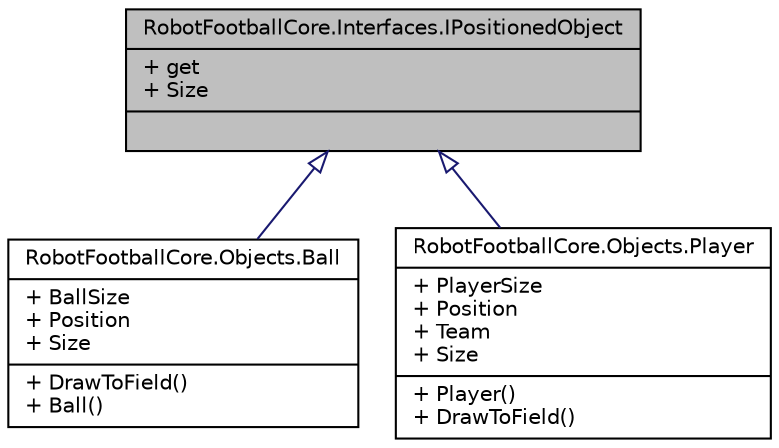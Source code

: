 digraph G
{
  edge [fontname="Helvetica",fontsize="10",labelfontname="Helvetica",labelfontsize="10"];
  node [fontname="Helvetica",fontsize="10",shape=record];
  Node1 [label="{RobotFootballCore.Interfaces.IPositionedObject\n|+ get\l+ Size\l|}",height=0.2,width=0.4,color="black", fillcolor="grey75", style="filled" fontcolor="black"];
  Node1 -> Node2 [dir="back",color="midnightblue",fontsize="10",style="solid",arrowtail="onormal",fontname="Helvetica"];
  Node2 [label="{RobotFootballCore.Objects.Ball\n|+ BallSize\l+ Position\l+ Size\l|+ DrawToField()\l+ Ball()\l}",height=0.2,width=0.4,color="black", fillcolor="white", style="filled",URL="$class_robot_football_core_1_1_objects_1_1_ball.html"];
  Node1 -> Node3 [dir="back",color="midnightblue",fontsize="10",style="solid",arrowtail="onormal",fontname="Helvetica"];
  Node3 [label="{RobotFootballCore.Objects.Player\n|+ PlayerSize\l+ Position\l+ Team\l+ Size\l|+ Player()\l+ DrawToField()\l}",height=0.2,width=0.4,color="black", fillcolor="white", style="filled",URL="$class_robot_football_core_1_1_objects_1_1_player.html"];
}
